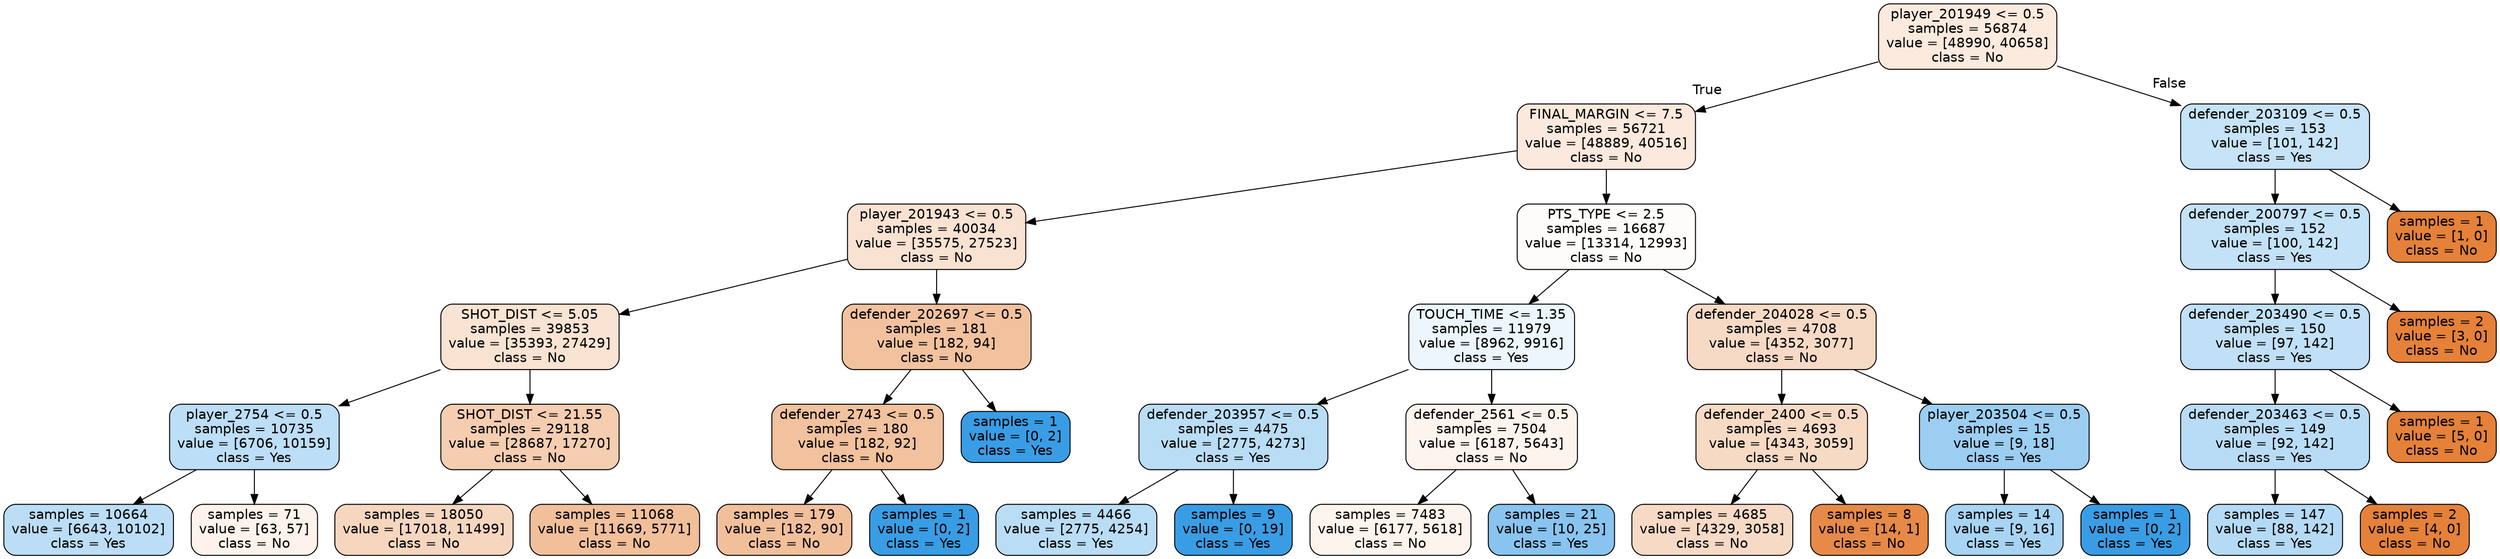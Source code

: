 digraph Tree {
node [shape=box, style="filled, rounded", color="black", fontname=helvetica] ;
edge [fontname=helvetica] ;
0 [label="player_201949 <= 0.5\nsamples = 56874\nvalue = [48990, 40658]\nclass = No", fillcolor="#fbeadd"] ;
1 [label="FINAL_MARGIN <= 7.5\nsamples = 56721\nvalue = [48889, 40516]\nclass = No", fillcolor="#fbe9dd"] ;
0 -> 1 [labeldistance=2.5, labelangle=45, headlabel="True"] ;
2 [label="player_201943 <= 0.5\nsamples = 40034\nvalue = [35575, 27523]\nclass = No", fillcolor="#f9e2d2"] ;
1 -> 2 ;
3 [label="SHOT_DIST <= 5.05\nsamples = 39853\nvalue = [35393, 27429]\nclass = No", fillcolor="#f9e3d2"] ;
2 -> 3 ;
4 [label="player_2754 <= 0.5\nsamples = 10735\nvalue = [6706, 10159]\nclass = Yes", fillcolor="#bcdef6"] ;
3 -> 4 ;
5 [label="samples = 10664\nvalue = [6643, 10102]\nclass = Yes", fillcolor="#bbddf6"] ;
4 -> 5 ;
6 [label="samples = 71\nvalue = [63, 57]\nclass = No", fillcolor="#fdf3ec"] ;
4 -> 6 ;
7 [label="SHOT_DIST <= 21.55\nsamples = 29118\nvalue = [28687, 17270]\nclass = No", fillcolor="#f5cdb0"] ;
3 -> 7 ;
8 [label="samples = 18050\nvalue = [17018, 11499]\nclass = No", fillcolor="#f7d6bf"] ;
7 -> 8 ;
9 [label="samples = 11068\nvalue = [11669, 5771]\nclass = No", fillcolor="#f2bf9b"] ;
7 -> 9 ;
10 [label="defender_202697 <= 0.5\nsamples = 181\nvalue = [182, 94]\nclass = No", fillcolor="#f2c29f"] ;
2 -> 10 ;
11 [label="defender_2743 <= 0.5\nsamples = 180\nvalue = [182, 92]\nclass = No", fillcolor="#f2c19d"] ;
10 -> 11 ;
12 [label="samples = 179\nvalue = [182, 90]\nclass = No", fillcolor="#f2bf9b"] ;
11 -> 12 ;
13 [label="samples = 1\nvalue = [0, 2]\nclass = Yes", fillcolor="#399de5"] ;
11 -> 13 ;
14 [label="samples = 1\nvalue = [0, 2]\nclass = Yes", fillcolor="#399de5"] ;
10 -> 14 ;
15 [label="PTS_TYPE <= 2.5\nsamples = 16687\nvalue = [13314, 12993]\nclass = No", fillcolor="#fefcfa"] ;
1 -> 15 ;
16 [label="TOUCH_TIME <= 1.35\nsamples = 11979\nvalue = [8962, 9916]\nclass = Yes", fillcolor="#ecf6fc"] ;
15 -> 16 ;
17 [label="defender_203957 <= 0.5\nsamples = 4475\nvalue = [2775, 4273]\nclass = Yes", fillcolor="#baddf6"] ;
16 -> 17 ;
18 [label="samples = 4466\nvalue = [2775, 4254]\nclass = Yes", fillcolor="#baddf6"] ;
17 -> 18 ;
19 [label="samples = 9\nvalue = [0, 19]\nclass = Yes", fillcolor="#399de5"] ;
17 -> 19 ;
20 [label="defender_2561 <= 0.5\nsamples = 7504\nvalue = [6187, 5643]\nclass = No", fillcolor="#fdf4ee"] ;
16 -> 20 ;
21 [label="samples = 7483\nvalue = [6177, 5618]\nclass = No", fillcolor="#fdf4ed"] ;
20 -> 21 ;
22 [label="samples = 21\nvalue = [10, 25]\nclass = Yes", fillcolor="#88c4ef"] ;
20 -> 22 ;
23 [label="defender_204028 <= 0.5\nsamples = 4708\nvalue = [4352, 3077]\nclass = No", fillcolor="#f7dac5"] ;
15 -> 23 ;
24 [label="defender_2400 <= 0.5\nsamples = 4693\nvalue = [4343, 3059]\nclass = No", fillcolor="#f7dac4"] ;
23 -> 24 ;
25 [label="samples = 4685\nvalue = [4329, 3058]\nclass = No", fillcolor="#f7dac5"] ;
24 -> 25 ;
26 [label="samples = 8\nvalue = [14, 1]\nclass = No", fillcolor="#e78a47"] ;
24 -> 26 ;
27 [label="player_203504 <= 0.5\nsamples = 15\nvalue = [9, 18]\nclass = Yes", fillcolor="#9ccef2"] ;
23 -> 27 ;
28 [label="samples = 14\nvalue = [9, 16]\nclass = Yes", fillcolor="#a8d4f4"] ;
27 -> 28 ;
29 [label="samples = 1\nvalue = [0, 2]\nclass = Yes", fillcolor="#399de5"] ;
27 -> 29 ;
30 [label="defender_203109 <= 0.5\nsamples = 153\nvalue = [101, 142]\nclass = Yes", fillcolor="#c6e3f7"] ;
0 -> 30 [labeldistance=2.5, labelangle=-45, headlabel="False"] ;
31 [label="defender_200797 <= 0.5\nsamples = 152\nvalue = [100, 142]\nclass = Yes", fillcolor="#c4e2f7"] ;
30 -> 31 ;
32 [label="defender_203490 <= 0.5\nsamples = 150\nvalue = [97, 142]\nclass = Yes", fillcolor="#c0e0f7"] ;
31 -> 32 ;
33 [label="defender_203463 <= 0.5\nsamples = 149\nvalue = [92, 142]\nclass = Yes", fillcolor="#b9dcf6"] ;
32 -> 33 ;
34 [label="samples = 147\nvalue = [88, 142]\nclass = Yes", fillcolor="#b4daf5"] ;
33 -> 34 ;
35 [label="samples = 2\nvalue = [4, 0]\nclass = No", fillcolor="#e58139"] ;
33 -> 35 ;
36 [label="samples = 1\nvalue = [5, 0]\nclass = No", fillcolor="#e58139"] ;
32 -> 36 ;
37 [label="samples = 2\nvalue = [3, 0]\nclass = No", fillcolor="#e58139"] ;
31 -> 37 ;
38 [label="samples = 1\nvalue = [1, 0]\nclass = No", fillcolor="#e58139"] ;
30 -> 38 ;
}
